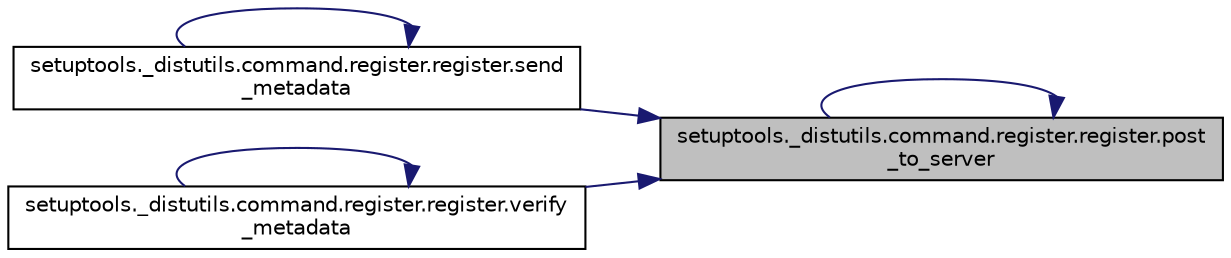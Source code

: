 digraph "setuptools._distutils.command.register.register.post_to_server"
{
 // LATEX_PDF_SIZE
  edge [fontname="Helvetica",fontsize="10",labelfontname="Helvetica",labelfontsize="10"];
  node [fontname="Helvetica",fontsize="10",shape=record];
  rankdir="RL";
  Node1 [label="setuptools._distutils.command.register.register.post\l_to_server",height=0.2,width=0.4,color="black", fillcolor="grey75", style="filled", fontcolor="black",tooltip=" "];
  Node1 -> Node1 [dir="back",color="midnightblue",fontsize="10",style="solid",fontname="Helvetica"];
  Node1 -> Node2 [dir="back",color="midnightblue",fontsize="10",style="solid",fontname="Helvetica"];
  Node2 [label="setuptools._distutils.command.register.register.send\l_metadata",height=0.2,width=0.4,color="black", fillcolor="white", style="filled",URL="$de/de8/classsetuptools_1_1__distutils_1_1command_1_1register_1_1register.html#ad203abb770efa5f2dc87d17fe4e8fabb",tooltip=" "];
  Node2 -> Node2 [dir="back",color="midnightblue",fontsize="10",style="solid",fontname="Helvetica"];
  Node1 -> Node3 [dir="back",color="midnightblue",fontsize="10",style="solid",fontname="Helvetica"];
  Node3 [label="setuptools._distutils.command.register.register.verify\l_metadata",height=0.2,width=0.4,color="black", fillcolor="white", style="filled",URL="$de/de8/classsetuptools_1_1__distutils_1_1command_1_1register_1_1register.html#a38fec5419a17be2c6ccc37e2072c9993",tooltip=" "];
  Node3 -> Node3 [dir="back",color="midnightblue",fontsize="10",style="solid",fontname="Helvetica"];
}
